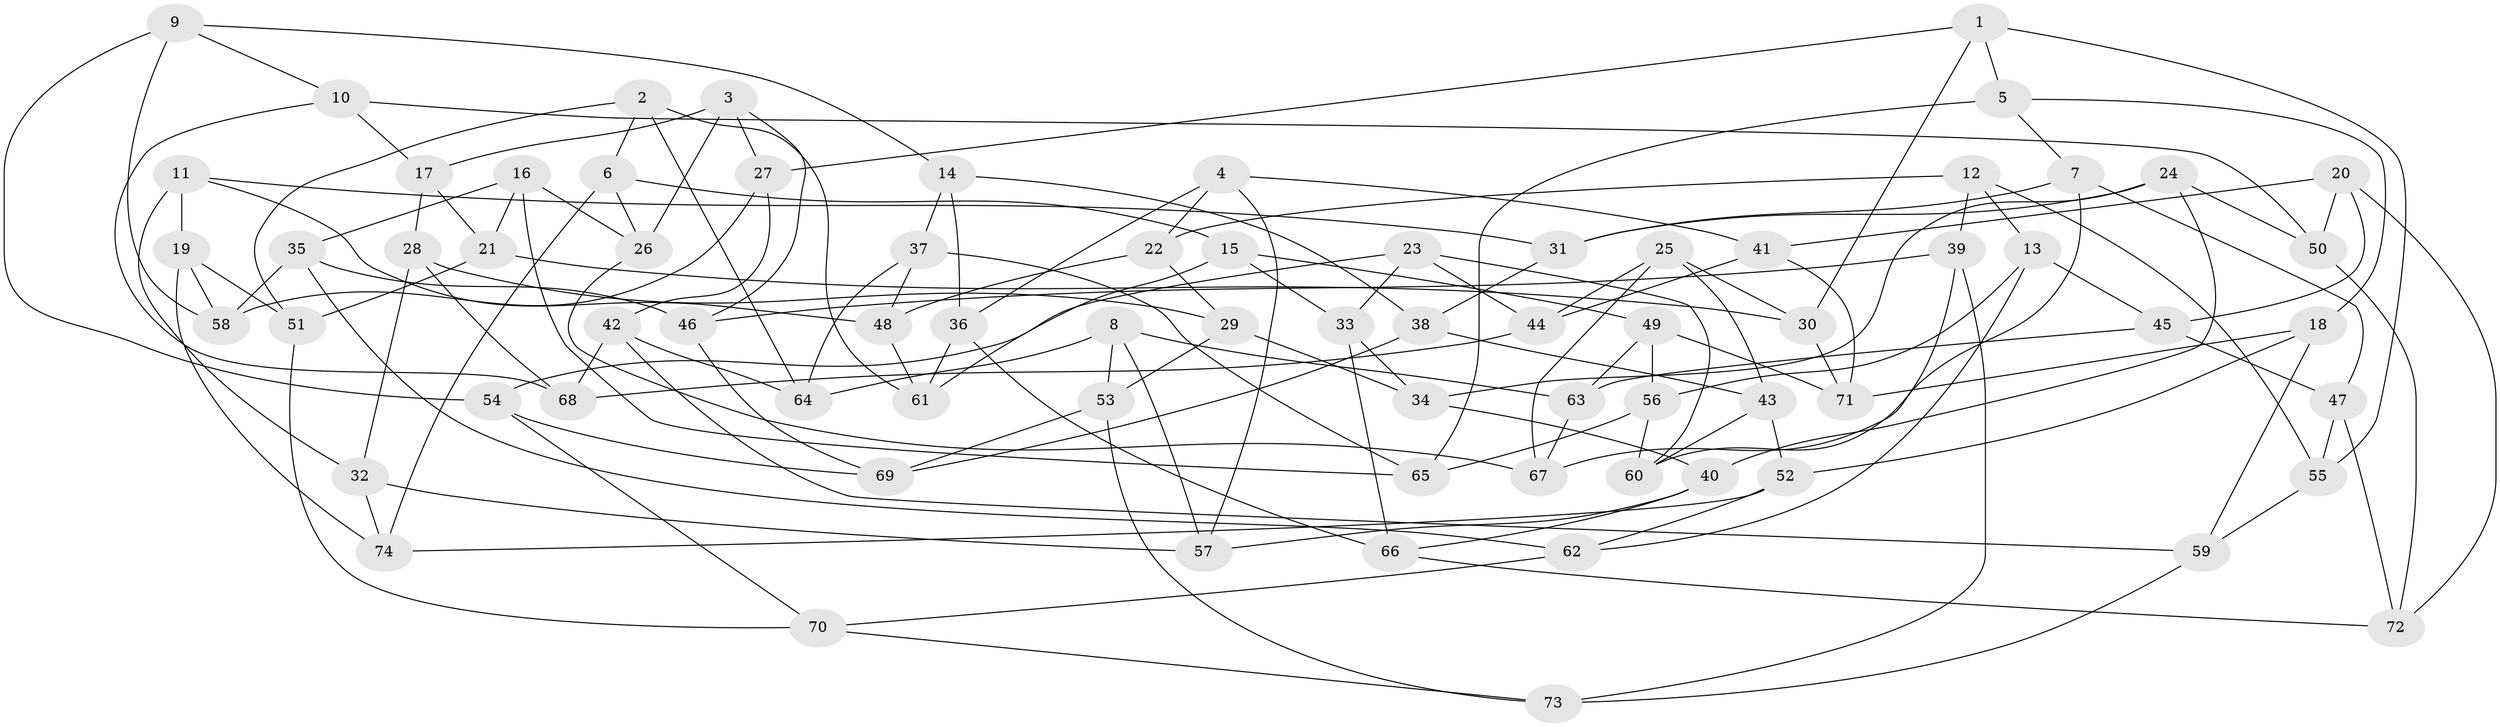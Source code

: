 // coarse degree distribution, {4: 0.1794871794871795, 6: 0.6666666666666666, 5: 0.15384615384615385}
// Generated by graph-tools (version 1.1) at 2025/38/03/04/25 23:38:18]
// undirected, 74 vertices, 148 edges
graph export_dot {
  node [color=gray90,style=filled];
  1;
  2;
  3;
  4;
  5;
  6;
  7;
  8;
  9;
  10;
  11;
  12;
  13;
  14;
  15;
  16;
  17;
  18;
  19;
  20;
  21;
  22;
  23;
  24;
  25;
  26;
  27;
  28;
  29;
  30;
  31;
  32;
  33;
  34;
  35;
  36;
  37;
  38;
  39;
  40;
  41;
  42;
  43;
  44;
  45;
  46;
  47;
  48;
  49;
  50;
  51;
  52;
  53;
  54;
  55;
  56;
  57;
  58;
  59;
  60;
  61;
  62;
  63;
  64;
  65;
  66;
  67;
  68;
  69;
  70;
  71;
  72;
  73;
  74;
  1 -- 55;
  1 -- 27;
  1 -- 30;
  1 -- 5;
  2 -- 61;
  2 -- 51;
  2 -- 6;
  2 -- 64;
  3 -- 17;
  3 -- 26;
  3 -- 46;
  3 -- 27;
  4 -- 22;
  4 -- 36;
  4 -- 57;
  4 -- 41;
  5 -- 7;
  5 -- 65;
  5 -- 18;
  6 -- 74;
  6 -- 15;
  6 -- 26;
  7 -- 31;
  7 -- 67;
  7 -- 47;
  8 -- 63;
  8 -- 64;
  8 -- 53;
  8 -- 57;
  9 -- 54;
  9 -- 10;
  9 -- 14;
  9 -- 58;
  10 -- 17;
  10 -- 68;
  10 -- 50;
  11 -- 32;
  11 -- 31;
  11 -- 48;
  11 -- 19;
  12 -- 13;
  12 -- 55;
  12 -- 22;
  12 -- 39;
  13 -- 62;
  13 -- 56;
  13 -- 45;
  14 -- 37;
  14 -- 38;
  14 -- 36;
  15 -- 33;
  15 -- 49;
  15 -- 61;
  16 -- 26;
  16 -- 35;
  16 -- 65;
  16 -- 21;
  17 -- 28;
  17 -- 21;
  18 -- 71;
  18 -- 52;
  18 -- 59;
  19 -- 51;
  19 -- 74;
  19 -- 58;
  20 -- 72;
  20 -- 45;
  20 -- 50;
  20 -- 41;
  21 -- 30;
  21 -- 51;
  22 -- 29;
  22 -- 48;
  23 -- 44;
  23 -- 60;
  23 -- 54;
  23 -- 33;
  24 -- 34;
  24 -- 31;
  24 -- 50;
  24 -- 40;
  25 -- 43;
  25 -- 67;
  25 -- 30;
  25 -- 44;
  26 -- 67;
  27 -- 42;
  27 -- 58;
  28 -- 32;
  28 -- 68;
  28 -- 29;
  29 -- 53;
  29 -- 34;
  30 -- 71;
  31 -- 38;
  32 -- 74;
  32 -- 57;
  33 -- 34;
  33 -- 66;
  34 -- 40;
  35 -- 46;
  35 -- 62;
  35 -- 58;
  36 -- 66;
  36 -- 61;
  37 -- 64;
  37 -- 65;
  37 -- 48;
  38 -- 43;
  38 -- 69;
  39 -- 60;
  39 -- 46;
  39 -- 73;
  40 -- 66;
  40 -- 57;
  41 -- 44;
  41 -- 71;
  42 -- 59;
  42 -- 68;
  42 -- 64;
  43 -- 52;
  43 -- 60;
  44 -- 68;
  45 -- 63;
  45 -- 47;
  46 -- 69;
  47 -- 55;
  47 -- 72;
  48 -- 61;
  49 -- 63;
  49 -- 71;
  49 -- 56;
  50 -- 72;
  51 -- 70;
  52 -- 62;
  52 -- 74;
  53 -- 69;
  53 -- 73;
  54 -- 69;
  54 -- 70;
  55 -- 59;
  56 -- 60;
  56 -- 65;
  59 -- 73;
  62 -- 70;
  63 -- 67;
  66 -- 72;
  70 -- 73;
}
